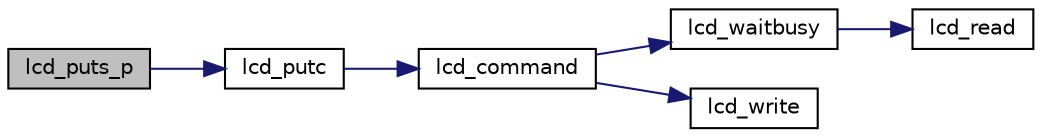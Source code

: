 digraph "lcd_puts_p"
{
 // LATEX_PDF_SIZE
  edge [fontname="Helvetica",fontsize="10",labelfontname="Helvetica",labelfontsize="10"];
  node [fontname="Helvetica",fontsize="10",shape=record];
  rankdir="LR";
  Node1 [label="lcd_puts_p",height=0.2,width=0.4,color="black", fillcolor="grey75", style="filled", fontcolor="black",tooltip="Display string from program memory without auto linefeed."];
  Node1 -> Node2 [color="midnightblue",fontsize="10",style="solid",fontname="Helvetica"];
  Node2 [label="lcd_putc",height=0.2,width=0.4,color="black", fillcolor="white", style="filled",URL="$group__pfleury__lcd.html#gafa7e36b95c43d603f510273ad077cbbe",tooltip="Display character at current cursor position."];
  Node2 -> Node3 [color="midnightblue",fontsize="10",style="solid",fontname="Helvetica"];
  Node3 [label="lcd_command",height=0.2,width=0.4,color="black", fillcolor="white", style="filled",URL="$group__pfleury__lcd.html#gaea9d14f02df06f948cb5a56776980826",tooltip="Send LCD controller instruction command."];
  Node3 -> Node4 [color="midnightblue",fontsize="10",style="solid",fontname="Helvetica"];
  Node4 [label="lcd_waitbusy",height=0.2,width=0.4,color="black", fillcolor="white", style="filled",URL="$lcd_8c.html#a4ca4373275e11ba1a2d2cbd242cbf1a4",tooltip=" "];
  Node4 -> Node5 [color="midnightblue",fontsize="10",style="solid",fontname="Helvetica"];
  Node5 [label="lcd_read",height=0.2,width=0.4,color="black", fillcolor="white", style="filled",URL="$lcd_8c.html#a48a16fff03a1164f27b460a49e702dc4",tooltip=" "];
  Node3 -> Node6 [color="midnightblue",fontsize="10",style="solid",fontname="Helvetica"];
  Node6 [label="lcd_write",height=0.2,width=0.4,color="black", fillcolor="white", style="filled",URL="$lcd_8c.html#a6aa4fa5c8ba19268338fa4215fa1807e",tooltip=" "];
}

